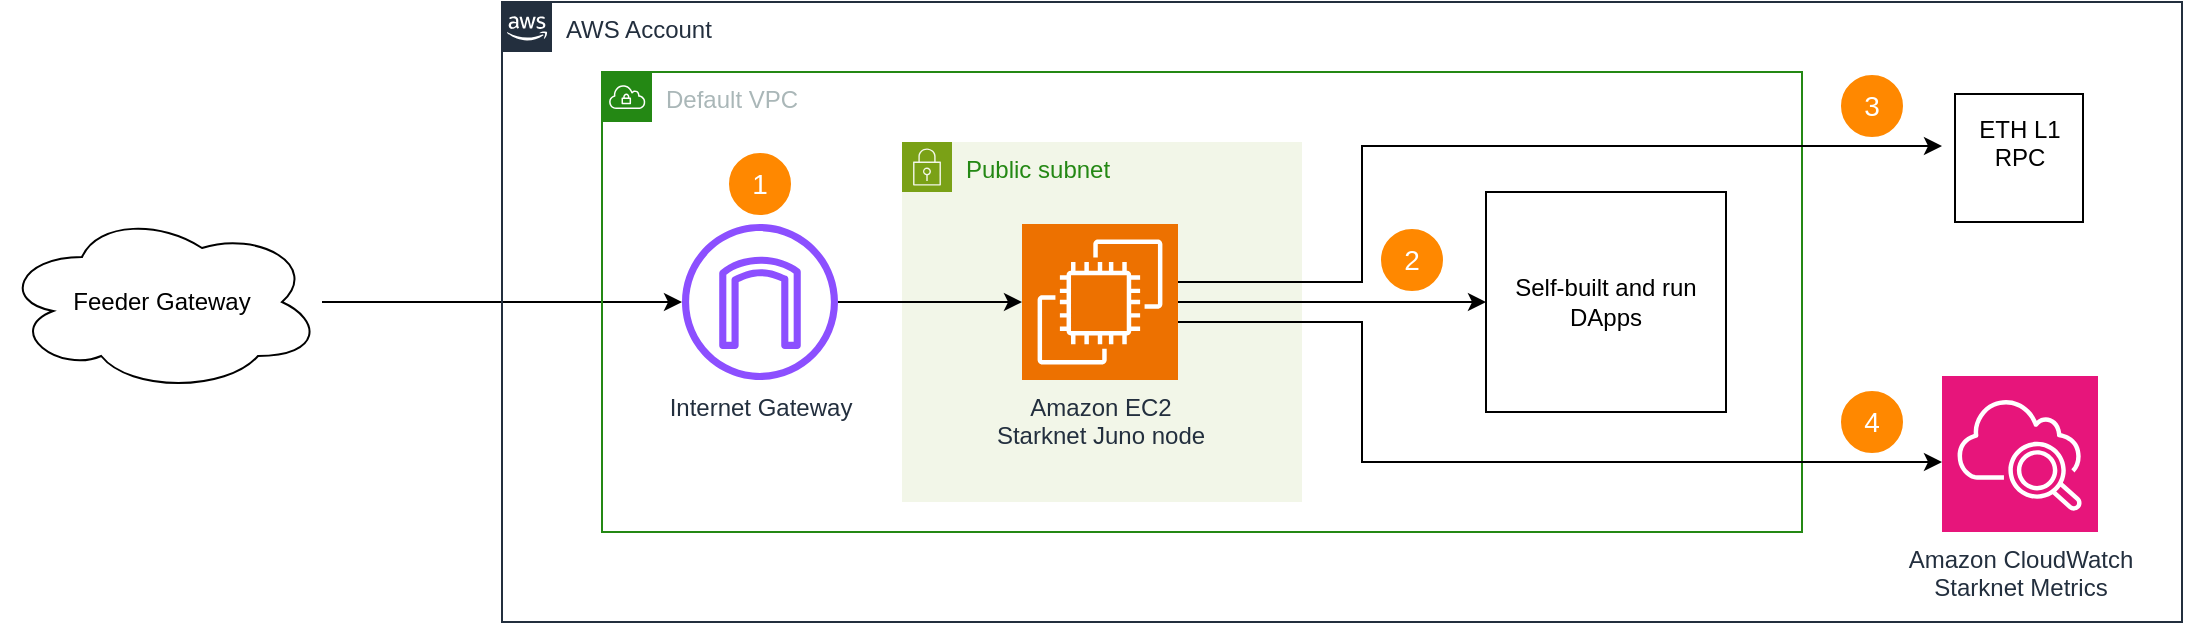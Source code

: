 <mxfile version="24.2.5" type="device">
  <diagram name="Single node" id="x4TNpdqoHl5asDUS4WaB">
    <mxGraphModel dx="1050" dy="530" grid="1" gridSize="10" guides="1" tooltips="1" connect="1" arrows="1" fold="1" page="1" pageScale="1" pageWidth="850" pageHeight="1100" math="0" shadow="0">
      <root>
        <mxCell id="0" />
        <mxCell id="1" parent="0" />
        <mxCell id="OX_zlI_0chY2JoXTOn6b-12" style="edgeStyle=orthogonalEdgeStyle;rounded=0;orthogonalLoop=1;jettySize=auto;html=1;" parent="1" source="OX_zlI_0chY2JoXTOn6b-1" target="OX_zlI_0chY2JoXTOn6b-6" edge="1">
          <mxGeometry relative="1" as="geometry" />
        </mxCell>
        <mxCell id="OX_zlI_0chY2JoXTOn6b-1" value="Feeder Gateway" style="ellipse;shape=cloud;whiteSpace=wrap;html=1;" parent="1" vertex="1">
          <mxGeometry x="20" y="415" width="160" height="90" as="geometry" />
        </mxCell>
        <mxCell id="OX_zlI_0chY2JoXTOn6b-2" value="AWS Account" style="points=[[0,0],[0.25,0],[0.5,0],[0.75,0],[1,0],[1,0.25],[1,0.5],[1,0.75],[1,1],[0.75,1],[0.5,1],[0.25,1],[0,1],[0,0.75],[0,0.5],[0,0.25]];outlineConnect=0;gradientColor=none;html=1;whiteSpace=wrap;fontSize=12;fontStyle=0;container=1;pointerEvents=0;collapsible=0;recursiveResize=0;shape=mxgraph.aws4.group;grIcon=mxgraph.aws4.group_aws_cloud_alt;strokeColor=#232F3E;fillColor=none;verticalAlign=top;align=left;spacingLeft=30;fontColor=#232F3E;dashed=0;" parent="1" vertex="1">
          <mxGeometry x="270" y="310" width="840" height="310" as="geometry" />
        </mxCell>
        <mxCell id="OX_zlI_0chY2JoXTOn6b-7" value="Public subnet" style="points=[[0,0],[0.25,0],[0.5,0],[0.75,0],[1,0],[1,0.25],[1,0.5],[1,0.75],[1,1],[0.75,1],[0.5,1],[0.25,1],[0,1],[0,0.75],[0,0.5],[0,0.25]];outlineConnect=0;gradientColor=none;html=1;whiteSpace=wrap;fontSize=12;fontStyle=0;container=1;pointerEvents=0;collapsible=0;recursiveResize=0;shape=mxgraph.aws4.group;grIcon=mxgraph.aws4.group_security_group;grStroke=0;strokeColor=#7AA116;fillColor=#F2F6E8;verticalAlign=top;align=left;spacingLeft=30;fontColor=#248814;dashed=0;" parent="OX_zlI_0chY2JoXTOn6b-2" vertex="1">
          <mxGeometry x="200" y="70" width="200" height="180" as="geometry" />
        </mxCell>
        <mxCell id="OX_zlI_0chY2JoXTOn6b-9" value="Amazon EC2&lt;br&gt;Starknet Juno node" style="sketch=0;points=[[0,0,0],[0.25,0,0],[0.5,0,0],[0.75,0,0],[1,0,0],[0,1,0],[0.25,1,0],[0.5,1,0],[0.75,1,0],[1,1,0],[0,0.25,0],[0,0.5,0],[0,0.75,0],[1,0.25,0],[1,0.5,0],[1,0.75,0]];outlineConnect=0;fontColor=#232F3E;fillColor=#ED7100;strokeColor=#ffffff;dashed=0;verticalLabelPosition=bottom;verticalAlign=top;align=center;html=1;fontSize=12;fontStyle=0;aspect=fixed;shape=mxgraph.aws4.resourceIcon;resIcon=mxgraph.aws4.ec2;" parent="OX_zlI_0chY2JoXTOn6b-7" vertex="1">
          <mxGeometry x="60" y="41" width="78" height="78" as="geometry" />
        </mxCell>
        <mxCell id="OX_zlI_0chY2JoXTOn6b-13" style="edgeStyle=orthogonalEdgeStyle;rounded=0;orthogonalLoop=1;jettySize=auto;html=1;" parent="OX_zlI_0chY2JoXTOn6b-2" source="OX_zlI_0chY2JoXTOn6b-6" target="OX_zlI_0chY2JoXTOn6b-9" edge="1">
          <mxGeometry relative="1" as="geometry" />
        </mxCell>
        <mxCell id="OX_zlI_0chY2JoXTOn6b-6" value="Internet Gateway" style="sketch=0;outlineConnect=0;fontColor=#232F3E;gradientColor=none;fillColor=#8C4FFF;strokeColor=none;dashed=0;verticalLabelPosition=bottom;verticalAlign=top;align=center;html=1;fontSize=12;fontStyle=0;aspect=fixed;pointerEvents=1;shape=mxgraph.aws4.internet_gateway;" parent="OX_zlI_0chY2JoXTOn6b-2" vertex="1">
          <mxGeometry x="90" y="111" width="78" height="78" as="geometry" />
        </mxCell>
        <mxCell id="OX_zlI_0chY2JoXTOn6b-11" value="Self-built and run DApps" style="rounded=0;whiteSpace=wrap;html=1;" parent="OX_zlI_0chY2JoXTOn6b-2" vertex="1">
          <mxGeometry x="492" y="95" width="120" height="110" as="geometry" />
        </mxCell>
        <mxCell id="OX_zlI_0chY2JoXTOn6b-14" style="edgeStyle=orthogonalEdgeStyle;rounded=0;orthogonalLoop=1;jettySize=auto;html=1;entryX=0;entryY=0.5;entryDx=0;entryDy=0;" parent="OX_zlI_0chY2JoXTOn6b-2" source="OX_zlI_0chY2JoXTOn6b-9" target="OX_zlI_0chY2JoXTOn6b-11" edge="1">
          <mxGeometry relative="1" as="geometry" />
        </mxCell>
        <mxCell id="OX_zlI_0chY2JoXTOn6b-21" value="&lt;font style=&quot;font-size: 14px;&quot; color=&quot;#ffffff&quot;&gt;1&lt;/font&gt;" style="ellipse;whiteSpace=wrap;html=1;strokeColor=#FF8800;fillColor=#FF8800;" parent="OX_zlI_0chY2JoXTOn6b-2" vertex="1">
          <mxGeometry x="114" y="76" width="30" height="30" as="geometry" />
        </mxCell>
        <mxCell id="OX_zlI_0chY2JoXTOn6b-22" value="&lt;font style=&quot;font-size: 14px;&quot; color=&quot;#ffffff&quot;&gt;2&lt;/font&gt;" style="ellipse;whiteSpace=wrap;html=1;strokeColor=#FF8800;fillColor=#FF8800;" parent="OX_zlI_0chY2JoXTOn6b-2" vertex="1">
          <mxGeometry x="440" y="114" width="30" height="30" as="geometry" />
        </mxCell>
        <mxCell id="IH9-5eQ_SOQHSwX34WHm-17" value="Default VPC" style="points=[[0,0],[0.25,0],[0.5,0],[0.75,0],[1,0],[1,0.25],[1,0.5],[1,0.75],[1,1],[0.75,1],[0.5,1],[0.25,1],[0,1],[0,0.75],[0,0.5],[0,0.25]];outlineConnect=0;gradientColor=none;html=1;whiteSpace=wrap;fontSize=12;fontStyle=0;container=0;pointerEvents=0;collapsible=0;recursiveResize=0;shape=mxgraph.aws4.group;grIcon=mxgraph.aws4.group_vpc;strokeColor=#248814;fillColor=none;verticalAlign=top;align=left;spacingLeft=30;fontColor=#AAB7B8;dashed=0;" parent="OX_zlI_0chY2JoXTOn6b-2" vertex="1">
          <mxGeometry x="50" y="35" width="600" height="230" as="geometry" />
        </mxCell>
        <mxCell id="OX_zlI_0chY2JoXTOn6b-24" value="&lt;font style=&quot;font-size: 14px;&quot; color=&quot;#ffffff&quot;&gt;4&lt;/font&gt;" style="ellipse;whiteSpace=wrap;html=1;strokeColor=#FF8800;fillColor=#FF8800;" parent="OX_zlI_0chY2JoXTOn6b-2" vertex="1">
          <mxGeometry x="670" y="195" width="30" height="30" as="geometry" />
        </mxCell>
        <mxCell id="OX_zlI_0chY2JoXTOn6b-16" value="Amazon CloudWatch&lt;br&gt;Starknet Metrics" style="sketch=0;points=[[0,0,0],[0.25,0,0],[0.5,0,0],[0.75,0,0],[1,0,0],[0,1,0],[0.25,1,0],[0.5,1,0],[0.75,1,0],[1,1,0],[0,0.25,0],[0,0.5,0],[0,0.75,0],[1,0.25,0],[1,0.5,0],[1,0.75,0]];points=[[0,0,0],[0.25,0,0],[0.5,0,0],[0.75,0,0],[1,0,0],[0,1,0],[0.25,1,0],[0.5,1,0],[0.75,1,0],[1,1,0],[0,0.25,0],[0,0.5,0],[0,0.75,0],[1,0.25,0],[1,0.5,0],[1,0.75,0]];outlineConnect=0;fontColor=#232F3E;fillColor=#E7157B;strokeColor=#ffffff;dashed=0;verticalLabelPosition=bottom;verticalAlign=top;align=center;html=1;fontSize=12;fontStyle=0;aspect=fixed;shape=mxgraph.aws4.resourceIcon;resIcon=mxgraph.aws4.cloudwatch_2;" parent="OX_zlI_0chY2JoXTOn6b-2" vertex="1">
          <mxGeometry x="720" y="187" width="78" height="78" as="geometry" />
        </mxCell>
        <mxCell id="tnVEzlvcGCnVM9QI6DYc-2" style="edgeStyle=orthogonalEdgeStyle;rounded=0;orthogonalLoop=1;jettySize=auto;html=1;" parent="OX_zlI_0chY2JoXTOn6b-2" source="OX_zlI_0chY2JoXTOn6b-9" target="OX_zlI_0chY2JoXTOn6b-16" edge="1">
          <mxGeometry relative="1" as="geometry">
            <mxPoint x="780" y="230" as="targetPoint" />
            <Array as="points">
              <mxPoint x="430" y="160" />
              <mxPoint x="430" y="230" />
            </Array>
          </mxGeometry>
        </mxCell>
        <mxCell id="tnVEzlvcGCnVM9QI6DYc-1" style="edgeStyle=orthogonalEdgeStyle;rounded=0;orthogonalLoop=1;jettySize=auto;html=1;" parent="OX_zlI_0chY2JoXTOn6b-2" edge="1">
          <mxGeometry relative="1" as="geometry">
            <Array as="points">
              <mxPoint x="338" y="140" />
              <mxPoint x="430" y="140" />
              <mxPoint x="430" y="72" />
            </Array>
            <mxPoint x="340" y="140" as="sourcePoint" />
            <mxPoint x="720" y="72" as="targetPoint" />
          </mxGeometry>
        </mxCell>
        <mxCell id="OX_zlI_0chY2JoXTOn6b-25" value="&lt;font color=&quot;#ffffff&quot;&gt;&lt;span style=&quot;font-size: 14px;&quot;&gt;3&lt;/span&gt;&lt;/font&gt;" style="ellipse;whiteSpace=wrap;html=1;strokeColor=#FF8800;fillColor=#FF8800;" parent="OX_zlI_0chY2JoXTOn6b-2" vertex="1">
          <mxGeometry x="670" y="37" width="30" height="30" as="geometry" />
        </mxCell>
        <mxCell id="oL9pps8kvZ2iTpG_0ia6-6" value="ETH L1 RPC&lt;div&gt;&lt;br&gt;&lt;/div&gt;" style="whiteSpace=wrap;html=1;aspect=fixed;" parent="OX_zlI_0chY2JoXTOn6b-2" vertex="1">
          <mxGeometry x="726.5" y="46" width="64" height="64" as="geometry" />
        </mxCell>
      </root>
    </mxGraphModel>
  </diagram>
</mxfile>
